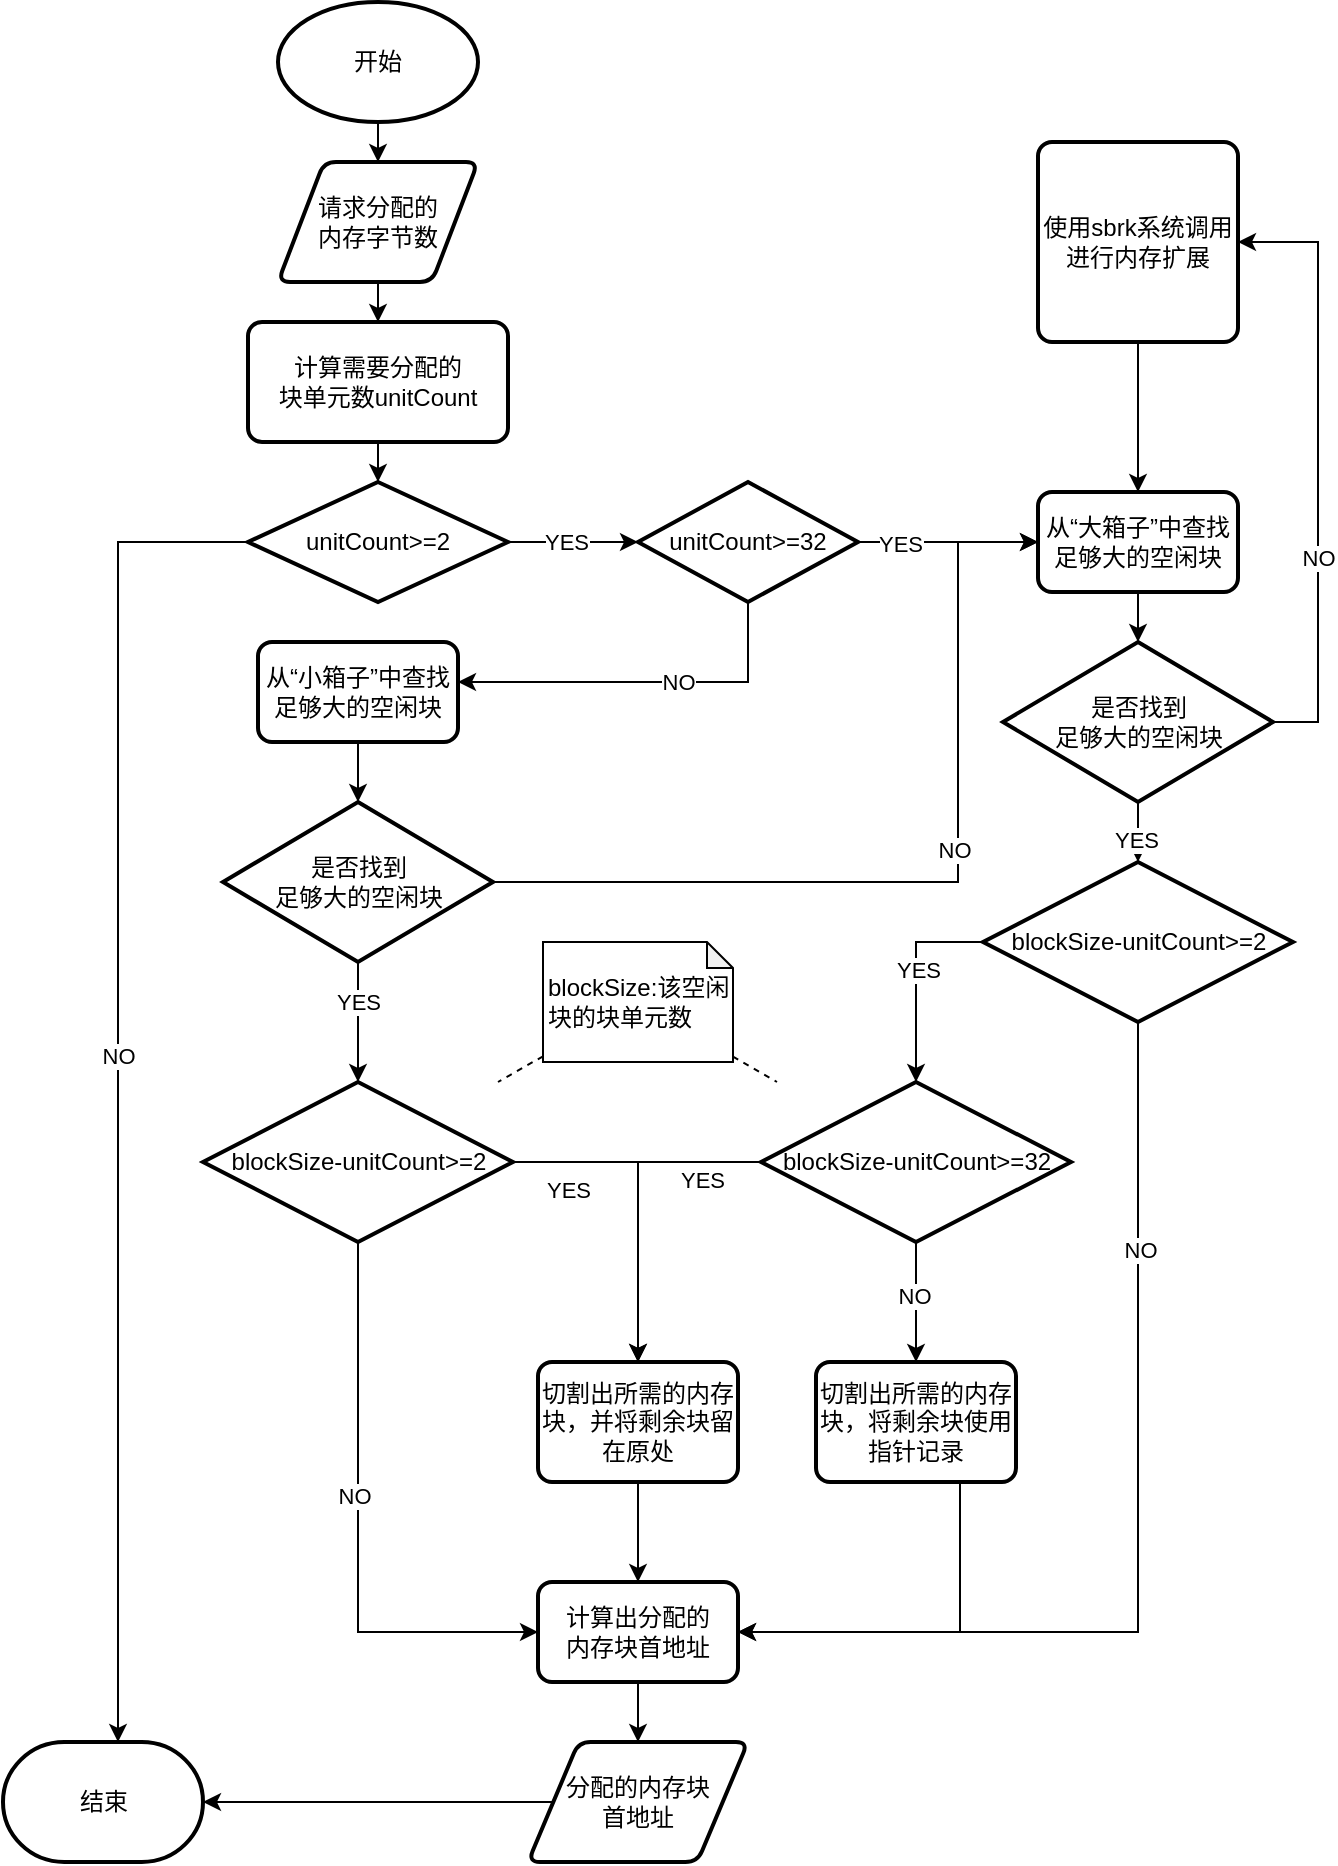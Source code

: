<mxfile version="24.4.9" type="github" pages="2">
  <diagram name="第 1 页" id="KBzkmNaprSQ22o6Iw5d_">
    <mxGraphModel dx="1489" dy="813" grid="1" gridSize="10" guides="1" tooltips="1" connect="1" arrows="1" fold="1" page="1" pageScale="1" pageWidth="827" pageHeight="1169" math="0" shadow="0">
      <root>
        <mxCell id="0" />
        <mxCell id="1" parent="0" />
        <mxCell id="SweMw8r8FoqerKrVZxJ0-20" style="edgeStyle=orthogonalEdgeStyle;rounded=0;orthogonalLoop=1;jettySize=auto;html=1;" edge="1" parent="1" source="SweMw8r8FoqerKrVZxJ0-1" target="SweMw8r8FoqerKrVZxJ0-19">
          <mxGeometry relative="1" as="geometry" />
        </mxCell>
        <mxCell id="SweMw8r8FoqerKrVZxJ0-97" value="YES" style="edgeLabel;html=1;align=center;verticalAlign=middle;resizable=0;points=[];" vertex="1" connectable="0" parent="SweMw8r8FoqerKrVZxJ0-20">
          <mxGeometry x="-0.122" relative="1" as="geometry">
            <mxPoint as="offset" />
          </mxGeometry>
        </mxCell>
        <mxCell id="SweMw8r8FoqerKrVZxJ0-98" style="edgeStyle=orthogonalEdgeStyle;rounded=0;orthogonalLoop=1;jettySize=auto;html=1;" edge="1" parent="1" source="SweMw8r8FoqerKrVZxJ0-1" target="SweMw8r8FoqerKrVZxJ0-93">
          <mxGeometry relative="1" as="geometry">
            <mxPoint x="122.571" y="890" as="targetPoint" />
            <Array as="points">
              <mxPoint x="120" y="330" />
            </Array>
          </mxGeometry>
        </mxCell>
        <mxCell id="SweMw8r8FoqerKrVZxJ0-99" value="NO" style="edgeLabel;html=1;align=center;verticalAlign=middle;resizable=0;points=[];" vertex="1" connectable="0" parent="SweMw8r8FoqerKrVZxJ0-98">
          <mxGeometry x="-0.032" relative="1" as="geometry">
            <mxPoint as="offset" />
          </mxGeometry>
        </mxCell>
        <mxCell id="SweMw8r8FoqerKrVZxJ0-1" value="unitCount&amp;gt;=2" style="strokeWidth=2;html=1;shape=mxgraph.flowchart.decision;whiteSpace=wrap;" vertex="1" parent="1">
          <mxGeometry x="185" y="300" width="130" height="60" as="geometry" />
        </mxCell>
        <mxCell id="SweMw8r8FoqerKrVZxJ0-7" style="edgeStyle=orthogonalEdgeStyle;rounded=0;orthogonalLoop=1;jettySize=auto;html=1;" edge="1" parent="1" source="SweMw8r8FoqerKrVZxJ0-4" target="SweMw8r8FoqerKrVZxJ0-6">
          <mxGeometry relative="1" as="geometry" />
        </mxCell>
        <mxCell id="SweMw8r8FoqerKrVZxJ0-4" value="开始" style="strokeWidth=2;html=1;shape=mxgraph.flowchart.start_1;whiteSpace=wrap;" vertex="1" parent="1">
          <mxGeometry x="200" y="60" width="100" height="60" as="geometry" />
        </mxCell>
        <mxCell id="SweMw8r8FoqerKrVZxJ0-15" style="edgeStyle=orthogonalEdgeStyle;rounded=0;orthogonalLoop=1;jettySize=auto;html=1;" edge="1" parent="1" source="SweMw8r8FoqerKrVZxJ0-5" target="SweMw8r8FoqerKrVZxJ0-1">
          <mxGeometry relative="1" as="geometry" />
        </mxCell>
        <mxCell id="SweMw8r8FoqerKrVZxJ0-5" value="计算需要分配的&lt;div&gt;块单元数unitCount&lt;/div&gt;" style="rounded=1;whiteSpace=wrap;html=1;absoluteArcSize=1;arcSize=14;strokeWidth=2;" vertex="1" parent="1">
          <mxGeometry x="185" y="220" width="130" height="60" as="geometry" />
        </mxCell>
        <mxCell id="SweMw8r8FoqerKrVZxJ0-29" style="edgeStyle=orthogonalEdgeStyle;rounded=0;orthogonalLoop=1;jettySize=auto;html=1;" edge="1" parent="1" source="SweMw8r8FoqerKrVZxJ0-6" target="SweMw8r8FoqerKrVZxJ0-5">
          <mxGeometry relative="1" as="geometry" />
        </mxCell>
        <mxCell id="SweMw8r8FoqerKrVZxJ0-6" value="请求分配的&lt;div&gt;内存字节数&lt;/div&gt;" style="shape=parallelogram;html=1;strokeWidth=2;perimeter=parallelogramPerimeter;whiteSpace=wrap;rounded=1;arcSize=12;size=0.23;" vertex="1" parent="1">
          <mxGeometry x="200" y="140" width="100" height="60" as="geometry" />
        </mxCell>
        <mxCell id="SweMw8r8FoqerKrVZxJ0-94" style="edgeStyle=orthogonalEdgeStyle;rounded=0;orthogonalLoop=1;jettySize=auto;html=1;" edge="1" parent="1" source="SweMw8r8FoqerKrVZxJ0-14" target="SweMw8r8FoqerKrVZxJ0-93">
          <mxGeometry relative="1" as="geometry" />
        </mxCell>
        <mxCell id="SweMw8r8FoqerKrVZxJ0-14" value="分配的内存块&lt;div&gt;首地址&lt;/div&gt;" style="shape=parallelogram;html=1;strokeWidth=2;perimeter=parallelogramPerimeter;whiteSpace=wrap;rounded=1;arcSize=12;size=0.23;" vertex="1" parent="1">
          <mxGeometry x="325" y="930" width="110" height="60" as="geometry" />
        </mxCell>
        <mxCell id="SweMw8r8FoqerKrVZxJ0-75" style="edgeStyle=orthogonalEdgeStyle;rounded=0;orthogonalLoop=1;jettySize=auto;html=1;" edge="1" parent="1" source="SweMw8r8FoqerKrVZxJ0-19" target="SweMw8r8FoqerKrVZxJ0-21">
          <mxGeometry relative="1" as="geometry" />
        </mxCell>
        <mxCell id="SweMw8r8FoqerKrVZxJ0-96" value="YES" style="edgeLabel;html=1;align=center;verticalAlign=middle;resizable=0;points=[];" vertex="1" connectable="0" parent="SweMw8r8FoqerKrVZxJ0-75">
          <mxGeometry x="-0.557" y="-1" relative="1" as="geometry">
            <mxPoint x="1" as="offset" />
          </mxGeometry>
        </mxCell>
        <mxCell id="SweMw8r8FoqerKrVZxJ0-78" style="edgeStyle=orthogonalEdgeStyle;rounded=0;orthogonalLoop=1;jettySize=auto;html=1;" edge="1" parent="1" source="SweMw8r8FoqerKrVZxJ0-19" target="SweMw8r8FoqerKrVZxJ0-41">
          <mxGeometry relative="1" as="geometry">
            <Array as="points">
              <mxPoint x="435" y="400" />
            </Array>
          </mxGeometry>
        </mxCell>
        <mxCell id="SweMw8r8FoqerKrVZxJ0-79" value="NO" style="edgeLabel;html=1;align=center;verticalAlign=middle;resizable=0;points=[];" vertex="1" connectable="0" parent="SweMw8r8FoqerKrVZxJ0-78">
          <mxGeometry x="-0.199" y="4" relative="1" as="geometry">
            <mxPoint x="-1" y="-4" as="offset" />
          </mxGeometry>
        </mxCell>
        <mxCell id="SweMw8r8FoqerKrVZxJ0-19" value="unitCount&amp;gt;=32" style="strokeWidth=2;html=1;shape=mxgraph.flowchart.decision;whiteSpace=wrap;" vertex="1" parent="1">
          <mxGeometry x="380" y="300" width="110" height="60" as="geometry" />
        </mxCell>
        <mxCell id="SweMw8r8FoqerKrVZxJ0-76" style="edgeStyle=orthogonalEdgeStyle;rounded=0;orthogonalLoop=1;jettySize=auto;html=1;" edge="1" parent="1" source="SweMw8r8FoqerKrVZxJ0-21" target="SweMw8r8FoqerKrVZxJ0-24">
          <mxGeometry relative="1" as="geometry" />
        </mxCell>
        <mxCell id="SweMw8r8FoqerKrVZxJ0-21" value="从“大箱子”中查找足够大的空闲块" style="rounded=1;whiteSpace=wrap;html=1;absoluteArcSize=1;arcSize=14;strokeWidth=2;" vertex="1" parent="1">
          <mxGeometry x="580" y="305" width="100" height="50" as="geometry" />
        </mxCell>
        <mxCell id="SweMw8r8FoqerKrVZxJ0-27" style="edgeStyle=orthogonalEdgeStyle;rounded=0;orthogonalLoop=1;jettySize=auto;html=1;" edge="1" parent="1" source="SweMw8r8FoqerKrVZxJ0-24" target="SweMw8r8FoqerKrVZxJ0-26">
          <mxGeometry relative="1" as="geometry">
            <Array as="points">
              <mxPoint x="720" y="420" />
              <mxPoint x="720" y="180" />
            </Array>
          </mxGeometry>
        </mxCell>
        <mxCell id="SweMw8r8FoqerKrVZxJ0-28" value="NO" style="edgeLabel;html=1;align=center;verticalAlign=middle;resizable=0;points=[];" vertex="1" connectable="0" parent="SweMw8r8FoqerKrVZxJ0-27">
          <mxGeometry x="-0.299" y="1" relative="1" as="geometry">
            <mxPoint x="1" y="1" as="offset" />
          </mxGeometry>
        </mxCell>
        <mxCell id="SweMw8r8FoqerKrVZxJ0-87" style="edgeStyle=orthogonalEdgeStyle;rounded=0;orthogonalLoop=1;jettySize=auto;html=1;" edge="1" parent="1" source="SweMw8r8FoqerKrVZxJ0-24" target="SweMw8r8FoqerKrVZxJ0-32">
          <mxGeometry relative="1" as="geometry" />
        </mxCell>
        <mxCell id="SweMw8r8FoqerKrVZxJ0-88" value="YES" style="edgeLabel;html=1;align=center;verticalAlign=middle;resizable=0;points=[];" vertex="1" connectable="0" parent="SweMw8r8FoqerKrVZxJ0-87">
          <mxGeometry x="-0.148" y="1" relative="1" as="geometry">
            <mxPoint as="offset" />
          </mxGeometry>
        </mxCell>
        <mxCell id="SweMw8r8FoqerKrVZxJ0-24" value="是否找到&lt;div&gt;足够大的空闲块&lt;/div&gt;" style="strokeWidth=2;html=1;shape=mxgraph.flowchart.decision;whiteSpace=wrap;" vertex="1" parent="1">
          <mxGeometry x="562.5" y="380" width="135" height="80" as="geometry" />
        </mxCell>
        <mxCell id="SweMw8r8FoqerKrVZxJ0-77" style="edgeStyle=orthogonalEdgeStyle;rounded=0;orthogonalLoop=1;jettySize=auto;html=1;" edge="1" parent="1" source="SweMw8r8FoqerKrVZxJ0-26" target="SweMw8r8FoqerKrVZxJ0-21">
          <mxGeometry relative="1" as="geometry">
            <Array as="points">
              <mxPoint x="630" y="270" />
            </Array>
          </mxGeometry>
        </mxCell>
        <mxCell id="SweMw8r8FoqerKrVZxJ0-26" value="使用sbrk系统调用进行内存扩展" style="rounded=1;whiteSpace=wrap;html=1;absoluteArcSize=1;arcSize=14;strokeWidth=2;" vertex="1" parent="1">
          <mxGeometry x="580" y="130" width="100" height="100" as="geometry" />
        </mxCell>
        <mxCell id="SweMw8r8FoqerKrVZxJ0-64" style="edgeStyle=orthogonalEdgeStyle;rounded=0;orthogonalLoop=1;jettySize=auto;html=1;" edge="1" parent="1" source="SweMw8r8FoqerKrVZxJ0-32" target="SweMw8r8FoqerKrVZxJ0-63">
          <mxGeometry relative="1" as="geometry">
            <Array as="points">
              <mxPoint x="519" y="530" />
            </Array>
          </mxGeometry>
        </mxCell>
        <mxCell id="SweMw8r8FoqerKrVZxJ0-65" value="YES" style="edgeLabel;html=1;align=center;verticalAlign=middle;resizable=0;points=[];" vertex="1" connectable="0" parent="SweMw8r8FoqerKrVZxJ0-64">
          <mxGeometry x="-0.08" y="1" relative="1" as="geometry">
            <mxPoint as="offset" />
          </mxGeometry>
        </mxCell>
        <mxCell id="SweMw8r8FoqerKrVZxJ0-105" style="edgeStyle=orthogonalEdgeStyle;rounded=0;orthogonalLoop=1;jettySize=auto;html=1;" edge="1" parent="1" source="SweMw8r8FoqerKrVZxJ0-32" target="SweMw8r8FoqerKrVZxJ0-55">
          <mxGeometry relative="1" as="geometry">
            <Array as="points">
              <mxPoint x="630" y="875" />
            </Array>
          </mxGeometry>
        </mxCell>
        <mxCell id="SweMw8r8FoqerKrVZxJ0-106" value="NO" style="edgeLabel;html=1;align=center;verticalAlign=middle;resizable=0;points=[];" vertex="1" connectable="0" parent="SweMw8r8FoqerKrVZxJ0-105">
          <mxGeometry x="-0.548" y="1" relative="1" as="geometry">
            <mxPoint as="offset" />
          </mxGeometry>
        </mxCell>
        <mxCell id="SweMw8r8FoqerKrVZxJ0-32" value="blockSize-unitCount&amp;gt;=2" style="strokeWidth=2;html=1;shape=mxgraph.flowchart.decision;whiteSpace=wrap;" vertex="1" parent="1">
          <mxGeometry x="552.5" y="490" width="155" height="80" as="geometry" />
        </mxCell>
        <mxCell id="SweMw8r8FoqerKrVZxJ0-108" style="rounded=0;orthogonalLoop=1;jettySize=auto;html=1;dashed=1;endArrow=none;endFill=0;" edge="1" parent="1" source="SweMw8r8FoqerKrVZxJ0-34" target="SweMw8r8FoqerKrVZxJ0-63">
          <mxGeometry relative="1" as="geometry" />
        </mxCell>
        <mxCell id="SweMw8r8FoqerKrVZxJ0-109" style="rounded=0;orthogonalLoop=1;jettySize=auto;html=1;dashed=1;endArrow=none;endFill=0;" edge="1" parent="1" source="SweMw8r8FoqerKrVZxJ0-34" target="SweMw8r8FoqerKrVZxJ0-51">
          <mxGeometry relative="1" as="geometry" />
        </mxCell>
        <mxCell id="SweMw8r8FoqerKrVZxJ0-34" value="blockSize:该空闲块的块单元数" style="shape=note;whiteSpace=wrap;html=1;backgroundOutline=1;darkOpacity=0.05;size=13;align=left;" vertex="1" parent="1">
          <mxGeometry x="332.5" y="530" width="95" height="60" as="geometry" />
        </mxCell>
        <mxCell id="SweMw8r8FoqerKrVZxJ0-57" style="edgeStyle=orthogonalEdgeStyle;rounded=0;orthogonalLoop=1;jettySize=auto;html=1;" edge="1" parent="1" source="SweMw8r8FoqerKrVZxJ0-39" target="SweMw8r8FoqerKrVZxJ0-55">
          <mxGeometry relative="1" as="geometry" />
        </mxCell>
        <mxCell id="SweMw8r8FoqerKrVZxJ0-39" value="切割出所需的内存块，并将剩余块留在原处" style="rounded=1;whiteSpace=wrap;html=1;absoluteArcSize=1;arcSize=14;strokeWidth=2;" vertex="1" parent="1">
          <mxGeometry x="330" y="740" width="100" height="60" as="geometry" />
        </mxCell>
        <mxCell id="SweMw8r8FoqerKrVZxJ0-82" style="edgeStyle=orthogonalEdgeStyle;rounded=0;orthogonalLoop=1;jettySize=auto;html=1;" edge="1" parent="1" source="SweMw8r8FoqerKrVZxJ0-43" target="SweMw8r8FoqerKrVZxJ0-51">
          <mxGeometry relative="1" as="geometry" />
        </mxCell>
        <mxCell id="SweMw8r8FoqerKrVZxJ0-84" value="YES" style="edgeLabel;html=1;align=center;verticalAlign=middle;resizable=0;points=[];" vertex="1" connectable="0" parent="SweMw8r8FoqerKrVZxJ0-82">
          <mxGeometry x="-0.299" y="4" relative="1" as="geometry">
            <mxPoint x="-4" y="-1" as="offset" />
          </mxGeometry>
        </mxCell>
        <mxCell id="SweMw8r8FoqerKrVZxJ0-85" style="edgeStyle=orthogonalEdgeStyle;rounded=0;orthogonalLoop=1;jettySize=auto;html=1;" edge="1" parent="1" source="SweMw8r8FoqerKrVZxJ0-43" target="SweMw8r8FoqerKrVZxJ0-21">
          <mxGeometry relative="1" as="geometry">
            <mxPoint x="330" y="600" as="sourcePoint" />
            <Array as="points">
              <mxPoint x="540" y="500" />
              <mxPoint x="540" y="330" />
            </Array>
          </mxGeometry>
        </mxCell>
        <mxCell id="SweMw8r8FoqerKrVZxJ0-86" value="NO" style="edgeLabel;html=1;align=center;verticalAlign=middle;resizable=0;points=[];" vertex="1" connectable="0" parent="SweMw8r8FoqerKrVZxJ0-85">
          <mxGeometry x="0.122" y="2" relative="1" as="geometry">
            <mxPoint y="-1" as="offset" />
          </mxGeometry>
        </mxCell>
        <mxCell id="SweMw8r8FoqerKrVZxJ0-43" value="是否找到&lt;div&gt;足够大的空闲块&lt;/div&gt;" style="strokeWidth=2;html=1;shape=mxgraph.flowchart.decision;whiteSpace=wrap;" vertex="1" parent="1">
          <mxGeometry x="172.5" y="460" width="135" height="80" as="geometry" />
        </mxCell>
        <mxCell id="SweMw8r8FoqerKrVZxJ0-52" style="edgeStyle=orthogonalEdgeStyle;rounded=0;orthogonalLoop=1;jettySize=auto;html=1;" edge="1" parent="1" source="SweMw8r8FoqerKrVZxJ0-51" target="SweMw8r8FoqerKrVZxJ0-39">
          <mxGeometry relative="1" as="geometry">
            <Array as="points">
              <mxPoint x="380" y="640" />
            </Array>
          </mxGeometry>
        </mxCell>
        <mxCell id="SweMw8r8FoqerKrVZxJ0-53" value="YES" style="edgeLabel;html=1;align=center;verticalAlign=middle;resizable=0;points=[];" vertex="1" connectable="0" parent="SweMw8r8FoqerKrVZxJ0-52">
          <mxGeometry x="-0.04" y="2" relative="1" as="geometry">
            <mxPoint x="-37" y="-2" as="offset" />
          </mxGeometry>
        </mxCell>
        <mxCell id="SweMw8r8FoqerKrVZxJ0-103" style="edgeStyle=orthogonalEdgeStyle;rounded=0;orthogonalLoop=1;jettySize=auto;html=1;" edge="1" parent="1" source="SweMw8r8FoqerKrVZxJ0-51" target="SweMw8r8FoqerKrVZxJ0-55">
          <mxGeometry relative="1" as="geometry">
            <Array as="points">
              <mxPoint x="240" y="875" />
            </Array>
          </mxGeometry>
        </mxCell>
        <mxCell id="SweMw8r8FoqerKrVZxJ0-104" value="NO" style="edgeLabel;html=1;align=center;verticalAlign=middle;resizable=0;points=[];" vertex="1" connectable="0" parent="SweMw8r8FoqerKrVZxJ0-103">
          <mxGeometry x="-0.114" y="-2" relative="1" as="geometry">
            <mxPoint as="offset" />
          </mxGeometry>
        </mxCell>
        <mxCell id="SweMw8r8FoqerKrVZxJ0-51" value="blockSize-unitCount&amp;gt;=2" style="strokeWidth=2;html=1;shape=mxgraph.flowchart.decision;whiteSpace=wrap;" vertex="1" parent="1">
          <mxGeometry x="162.5" y="600" width="155" height="80" as="geometry" />
        </mxCell>
        <mxCell id="SweMw8r8FoqerKrVZxJ0-56" style="edgeStyle=orthogonalEdgeStyle;rounded=0;orthogonalLoop=1;jettySize=auto;html=1;" edge="1" parent="1" source="SweMw8r8FoqerKrVZxJ0-55" target="SweMw8r8FoqerKrVZxJ0-14">
          <mxGeometry relative="1" as="geometry" />
        </mxCell>
        <mxCell id="SweMw8r8FoqerKrVZxJ0-55" value="计算出分配的&lt;div&gt;&lt;span style=&quot;background-color: initial;&quot;&gt;内存块&lt;/span&gt;&lt;span style=&quot;background-color: initial;&quot;&gt;首地址&lt;/span&gt;&lt;/div&gt;" style="rounded=1;whiteSpace=wrap;html=1;absoluteArcSize=1;arcSize=14;strokeWidth=2;" vertex="1" parent="1">
          <mxGeometry x="330" y="850" width="100" height="50" as="geometry" />
        </mxCell>
        <mxCell id="SweMw8r8FoqerKrVZxJ0-91" style="edgeStyle=orthogonalEdgeStyle;rounded=0;orthogonalLoop=1;jettySize=auto;html=1;" edge="1" parent="1" source="SweMw8r8FoqerKrVZxJ0-63" target="SweMw8r8FoqerKrVZxJ0-68">
          <mxGeometry relative="1" as="geometry" />
        </mxCell>
        <mxCell id="SweMw8r8FoqerKrVZxJ0-107" value="NO" style="edgeLabel;html=1;align=center;verticalAlign=middle;resizable=0;points=[];" vertex="1" connectable="0" parent="SweMw8r8FoqerKrVZxJ0-91">
          <mxGeometry x="-0.1" y="-1" relative="1" as="geometry">
            <mxPoint as="offset" />
          </mxGeometry>
        </mxCell>
        <mxCell id="SweMw8r8FoqerKrVZxJ0-100" style="edgeStyle=orthogonalEdgeStyle;rounded=0;orthogonalLoop=1;jettySize=auto;html=1;" edge="1" parent="1" source="SweMw8r8FoqerKrVZxJ0-63" target="SweMw8r8FoqerKrVZxJ0-39">
          <mxGeometry relative="1" as="geometry">
            <Array as="points">
              <mxPoint x="380" y="640" />
            </Array>
          </mxGeometry>
        </mxCell>
        <mxCell id="SweMw8r8FoqerKrVZxJ0-102" value="YES" style="edgeLabel;html=1;align=center;verticalAlign=middle;resizable=0;points=[];" vertex="1" connectable="0" parent="SweMw8r8FoqerKrVZxJ0-100">
          <mxGeometry x="-0.115" y="1" relative="1" as="geometry">
            <mxPoint x="31" y="-1" as="offset" />
          </mxGeometry>
        </mxCell>
        <mxCell id="SweMw8r8FoqerKrVZxJ0-63" value="blockSize-unitCount&amp;gt;=32" style="strokeWidth=2;html=1;shape=mxgraph.flowchart.decision;whiteSpace=wrap;" vertex="1" parent="1">
          <mxGeometry x="441.5" y="600" width="155" height="80" as="geometry" />
        </mxCell>
        <mxCell id="SweMw8r8FoqerKrVZxJ0-92" style="edgeStyle=orthogonalEdgeStyle;rounded=0;orthogonalLoop=1;jettySize=auto;html=1;" edge="1" parent="1" source="SweMw8r8FoqerKrVZxJ0-68" target="SweMw8r8FoqerKrVZxJ0-55">
          <mxGeometry relative="1" as="geometry">
            <Array as="points">
              <mxPoint x="541" y="875" />
            </Array>
          </mxGeometry>
        </mxCell>
        <mxCell id="SweMw8r8FoqerKrVZxJ0-68" value="切割出所需的内存块，将剩余块使用指针记录" style="rounded=1;whiteSpace=wrap;html=1;absoluteArcSize=1;arcSize=14;strokeWidth=2;" vertex="1" parent="1">
          <mxGeometry x="469" y="740" width="100" height="60" as="geometry" />
        </mxCell>
        <mxCell id="SweMw8r8FoqerKrVZxJ0-95" style="edgeStyle=orthogonalEdgeStyle;rounded=0;orthogonalLoop=1;jettySize=auto;html=1;" edge="1" parent="1" source="SweMw8r8FoqerKrVZxJ0-41" target="SweMw8r8FoqerKrVZxJ0-43">
          <mxGeometry relative="1" as="geometry" />
        </mxCell>
        <mxCell id="SweMw8r8FoqerKrVZxJ0-41" value="从“小箱子”中查找足够大的空闲块" style="rounded=1;whiteSpace=wrap;html=1;absoluteArcSize=1;arcSize=14;strokeWidth=2;" vertex="1" parent="1">
          <mxGeometry x="190" y="380" width="100" height="50" as="geometry" />
        </mxCell>
        <mxCell id="SweMw8r8FoqerKrVZxJ0-93" value="结束" style="strokeWidth=2;html=1;shape=mxgraph.flowchart.terminator;whiteSpace=wrap;" vertex="1" parent="1">
          <mxGeometry x="62.5" y="930" width="100" height="60" as="geometry" />
        </mxCell>
      </root>
    </mxGraphModel>
  </diagram>
  <diagram id="lbKNNDPyEKcis92oXjIW" name="第 2 页">
    <mxGraphModel dx="1042" dy="569" grid="1" gridSize="10" guides="1" tooltips="1" connect="1" arrows="1" fold="1" page="1" pageScale="1" pageWidth="827" pageHeight="1169" math="0" shadow="0">
      <root>
        <mxCell id="0" />
        <mxCell id="1" parent="0" />
        <mxCell id="1HePwX54XxlYnx6PMF9K-1" value="开始" style="strokeWidth=2;html=1;shape=mxgraph.flowchart.start_1;whiteSpace=wrap;" vertex="1" parent="1">
          <mxGeometry x="250" y="120" width="100" height="60" as="geometry" />
        </mxCell>
        <mxCell id="1HePwX54XxlYnx6PMF9K-2" value="结束" style="strokeWidth=2;html=1;shape=mxgraph.flowchart.terminator;whiteSpace=wrap;" vertex="1" parent="1">
          <mxGeometry x="250" y="400" width="100" height="60" as="geometry" />
        </mxCell>
      </root>
    </mxGraphModel>
  </diagram>
</mxfile>
